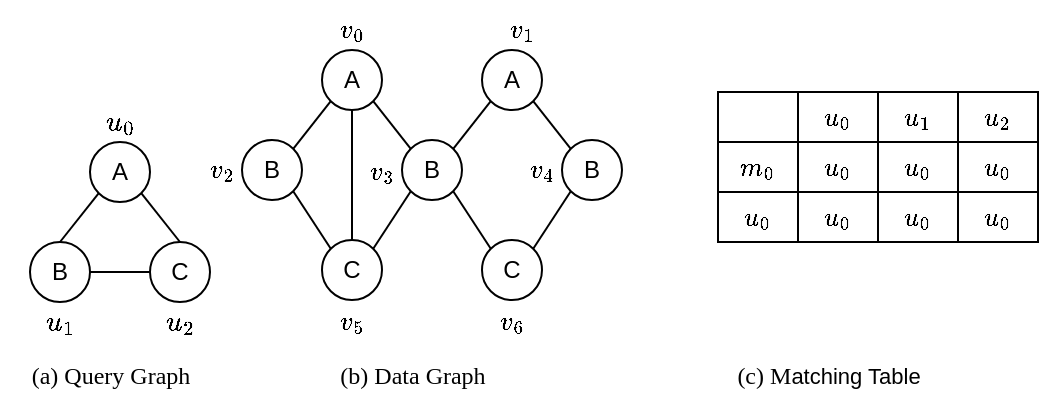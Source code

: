 <mxfile version="22.0.8" type="github">
  <diagram name="第 1 页" id="3ccSsQndsvIlASR2qpMF">
    <mxGraphModel dx="1434" dy="796" grid="1" gridSize="10" guides="1" tooltips="1" connect="1" arrows="1" fold="1" page="1" pageScale="1" pageWidth="1169" pageHeight="1654" math="1" shadow="0">
      <root>
        <mxCell id="0" />
        <mxCell id="1" parent="0" />
        <mxCell id="ZBjMDcbzEfycAEF8BUTq-7" style="rounded=0;orthogonalLoop=1;jettySize=auto;html=1;entryX=0.5;entryY=0;entryDx=0;entryDy=0;endArrow=none;endFill=0;exitX=0;exitY=1;exitDx=0;exitDy=0;" edge="1" parent="1" source="ZBjMDcbzEfycAEF8BUTq-1" target="ZBjMDcbzEfycAEF8BUTq-2">
          <mxGeometry relative="1" as="geometry">
            <mxPoint x="104" y="201" as="sourcePoint" />
          </mxGeometry>
        </mxCell>
        <mxCell id="ZBjMDcbzEfycAEF8BUTq-9" style="edgeStyle=none;shape=connector;rounded=0;orthogonalLoop=1;jettySize=auto;html=1;exitX=1;exitY=1;exitDx=0;exitDy=0;entryX=0.5;entryY=0;entryDx=0;entryDy=0;labelBackgroundColor=default;strokeColor=default;align=center;verticalAlign=middle;fontFamily=Helvetica;fontSize=11;fontColor=default;endArrow=none;endFill=0;" edge="1" parent="1" source="ZBjMDcbzEfycAEF8BUTq-1" target="ZBjMDcbzEfycAEF8BUTq-3">
          <mxGeometry relative="1" as="geometry" />
        </mxCell>
        <mxCell id="ZBjMDcbzEfycAEF8BUTq-1" value="A" style="ellipse;whiteSpace=wrap;html=1;aspect=fixed;" vertex="1" parent="1">
          <mxGeometry x="114" y="171" width="30" height="30" as="geometry" />
        </mxCell>
        <mxCell id="ZBjMDcbzEfycAEF8BUTq-8" style="rounded=0;orthogonalLoop=1;jettySize=auto;html=1;exitX=1;exitY=0.5;exitDx=0;exitDy=0;endArrow=none;endFill=0;" edge="1" parent="1" source="ZBjMDcbzEfycAEF8BUTq-2" target="ZBjMDcbzEfycAEF8BUTq-3">
          <mxGeometry relative="1" as="geometry" />
        </mxCell>
        <mxCell id="ZBjMDcbzEfycAEF8BUTq-2" value="B" style="ellipse;whiteSpace=wrap;html=1;aspect=fixed;" vertex="1" parent="1">
          <mxGeometry x="84" y="221" width="30" height="30" as="geometry" />
        </mxCell>
        <mxCell id="ZBjMDcbzEfycAEF8BUTq-3" value="C" style="ellipse;whiteSpace=wrap;html=1;aspect=fixed;" vertex="1" parent="1">
          <mxGeometry x="144" y="221" width="30" height="30" as="geometry" />
        </mxCell>
        <mxCell id="ZBjMDcbzEfycAEF8BUTq-10" value="&lt;font style=&quot;font-weight: normal; font-size: 12px;&quot;&gt;$$u_0$$&lt;/font&gt;" style="text;html=1;strokeColor=none;fillColor=none;align=center;verticalAlign=middle;whiteSpace=wrap;rounded=0;fontSize=11;fontFamily=Helvetica;fontColor=default;strokeWidth=1;fontStyle=1" vertex="1" parent="1">
          <mxGeometry x="99" y="146" width="60" height="30" as="geometry" />
        </mxCell>
        <mxCell id="ZBjMDcbzEfycAEF8BUTq-11" value="&lt;font style=&quot;font-size: 12px;&quot;&gt;&lt;b style=&quot;font-size: 12px;&quot;&gt;$$u_1$$&lt;/b&gt;&lt;/font&gt;" style="text;html=1;strokeColor=none;fillColor=none;align=center;verticalAlign=middle;whiteSpace=wrap;rounded=0;fontSize=12;fontFamily=Helvetica;fontColor=default;strokeWidth=1;" vertex="1" parent="1">
          <mxGeometry x="69" y="246" width="60" height="30" as="geometry" />
        </mxCell>
        <mxCell id="ZBjMDcbzEfycAEF8BUTq-12" value="&lt;font style=&quot;font-size: 12px;&quot;&gt;&lt;b style=&quot;font-size: 12px;&quot;&gt;$$u_2$$&lt;/b&gt;&lt;/font&gt;" style="text;html=1;strokeColor=none;fillColor=none;align=center;verticalAlign=middle;whiteSpace=wrap;rounded=0;fontSize=12;fontFamily=Helvetica;fontColor=default;strokeWidth=1;" vertex="1" parent="1">
          <mxGeometry x="129" y="246" width="60" height="30" as="geometry" />
        </mxCell>
        <mxCell id="ZBjMDcbzEfycAEF8BUTq-23" style="edgeStyle=none;shape=connector;rounded=0;orthogonalLoop=1;jettySize=auto;html=1;exitX=0;exitY=1;exitDx=0;exitDy=0;entryX=1;entryY=0;entryDx=0;entryDy=0;labelBackgroundColor=default;strokeColor=default;align=center;verticalAlign=middle;fontFamily=Helvetica;fontSize=11;fontColor=default;endArrow=none;endFill=0;" edge="1" parent="1" source="ZBjMDcbzEfycAEF8BUTq-13" target="ZBjMDcbzEfycAEF8BUTq-14">
          <mxGeometry relative="1" as="geometry" />
        </mxCell>
        <mxCell id="ZBjMDcbzEfycAEF8BUTq-26" style="edgeStyle=none;shape=connector;rounded=0;orthogonalLoop=1;jettySize=auto;html=1;exitX=0.5;exitY=1;exitDx=0;exitDy=0;entryX=0.5;entryY=0;entryDx=0;entryDy=0;labelBackgroundColor=default;strokeColor=default;align=center;verticalAlign=middle;fontFamily=Helvetica;fontSize=11;fontColor=default;endArrow=none;endFill=0;" edge="1" parent="1" source="ZBjMDcbzEfycAEF8BUTq-13" target="ZBjMDcbzEfycAEF8BUTq-15">
          <mxGeometry relative="1" as="geometry" />
        </mxCell>
        <mxCell id="ZBjMDcbzEfycAEF8BUTq-27" style="edgeStyle=none;shape=connector;rounded=0;orthogonalLoop=1;jettySize=auto;html=1;exitX=1;exitY=1;exitDx=0;exitDy=0;entryX=0;entryY=0;entryDx=0;entryDy=0;labelBackgroundColor=default;strokeColor=default;align=center;verticalAlign=middle;fontFamily=Helvetica;fontSize=11;fontColor=default;endArrow=none;endFill=0;" edge="1" parent="1" source="ZBjMDcbzEfycAEF8BUTq-13" target="ZBjMDcbzEfycAEF8BUTq-16">
          <mxGeometry relative="1" as="geometry" />
        </mxCell>
        <mxCell id="ZBjMDcbzEfycAEF8BUTq-13" value="A" style="ellipse;whiteSpace=wrap;html=1;aspect=fixed;" vertex="1" parent="1">
          <mxGeometry x="230" y="125" width="30" height="30" as="geometry" />
        </mxCell>
        <mxCell id="ZBjMDcbzEfycAEF8BUTq-25" style="edgeStyle=none;shape=connector;rounded=0;orthogonalLoop=1;jettySize=auto;html=1;exitX=1;exitY=1;exitDx=0;exitDy=0;entryX=0;entryY=0;entryDx=0;entryDy=0;labelBackgroundColor=default;strokeColor=default;align=center;verticalAlign=middle;fontFamily=Helvetica;fontSize=11;fontColor=default;endArrow=none;endFill=0;" edge="1" parent="1" source="ZBjMDcbzEfycAEF8BUTq-14" target="ZBjMDcbzEfycAEF8BUTq-15">
          <mxGeometry relative="1" as="geometry" />
        </mxCell>
        <mxCell id="ZBjMDcbzEfycAEF8BUTq-14" value="B" style="ellipse;whiteSpace=wrap;html=1;aspect=fixed;" vertex="1" parent="1">
          <mxGeometry x="190" y="170" width="30" height="30" as="geometry" />
        </mxCell>
        <mxCell id="ZBjMDcbzEfycAEF8BUTq-15" value="C" style="ellipse;whiteSpace=wrap;html=1;aspect=fixed;" vertex="1" parent="1">
          <mxGeometry x="230" y="220" width="30" height="30" as="geometry" />
        </mxCell>
        <mxCell id="ZBjMDcbzEfycAEF8BUTq-28" style="edgeStyle=none;shape=connector;rounded=0;orthogonalLoop=1;jettySize=auto;html=1;exitX=0;exitY=1;exitDx=0;exitDy=0;entryX=1;entryY=0;entryDx=0;entryDy=0;labelBackgroundColor=default;strokeColor=default;align=center;verticalAlign=middle;fontFamily=Helvetica;fontSize=11;fontColor=default;endArrow=none;endFill=0;" edge="1" parent="1" source="ZBjMDcbzEfycAEF8BUTq-16" target="ZBjMDcbzEfycAEF8BUTq-15">
          <mxGeometry relative="1" as="geometry" />
        </mxCell>
        <mxCell id="ZBjMDcbzEfycAEF8BUTq-33" style="edgeStyle=none;shape=connector;rounded=0;orthogonalLoop=1;jettySize=auto;html=1;exitX=1;exitY=1;exitDx=0;exitDy=0;entryX=0;entryY=0;entryDx=0;entryDy=0;labelBackgroundColor=default;strokeColor=default;align=center;verticalAlign=middle;fontFamily=Helvetica;fontSize=11;fontColor=default;endArrow=none;endFill=0;" edge="1" parent="1" source="ZBjMDcbzEfycAEF8BUTq-16" target="ZBjMDcbzEfycAEF8BUTq-20">
          <mxGeometry relative="1" as="geometry" />
        </mxCell>
        <mxCell id="ZBjMDcbzEfycAEF8BUTq-16" value="B" style="ellipse;whiteSpace=wrap;html=1;aspect=fixed;" vertex="1" parent="1">
          <mxGeometry x="270" y="170" width="30" height="30" as="geometry" />
        </mxCell>
        <mxCell id="ZBjMDcbzEfycAEF8BUTq-30" style="edgeStyle=none;shape=connector;rounded=0;orthogonalLoop=1;jettySize=auto;html=1;exitX=0;exitY=1;exitDx=0;exitDy=0;entryX=1;entryY=0;entryDx=0;entryDy=0;labelBackgroundColor=default;strokeColor=default;align=center;verticalAlign=middle;fontFamily=Helvetica;fontSize=11;fontColor=default;endArrow=none;endFill=0;" edge="1" parent="1" source="ZBjMDcbzEfycAEF8BUTq-18" target="ZBjMDcbzEfycAEF8BUTq-16">
          <mxGeometry relative="1" as="geometry" />
        </mxCell>
        <mxCell id="ZBjMDcbzEfycAEF8BUTq-41" style="edgeStyle=none;shape=connector;rounded=0;orthogonalLoop=1;jettySize=auto;html=1;exitX=1;exitY=1;exitDx=0;exitDy=0;entryX=0;entryY=0;entryDx=0;entryDy=0;labelBackgroundColor=default;strokeColor=default;align=center;verticalAlign=middle;fontFamily=Helvetica;fontSize=11;fontColor=default;endArrow=none;endFill=0;" edge="1" parent="1" source="ZBjMDcbzEfycAEF8BUTq-18" target="ZBjMDcbzEfycAEF8BUTq-38">
          <mxGeometry relative="1" as="geometry" />
        </mxCell>
        <mxCell id="ZBjMDcbzEfycAEF8BUTq-18" value="A" style="ellipse;whiteSpace=wrap;html=1;aspect=fixed;" vertex="1" parent="1">
          <mxGeometry x="310" y="125" width="30" height="30" as="geometry" />
        </mxCell>
        <mxCell id="ZBjMDcbzEfycAEF8BUTq-20" value="C" style="ellipse;whiteSpace=wrap;html=1;aspect=fixed;" vertex="1" parent="1">
          <mxGeometry x="310" y="220" width="30" height="30" as="geometry" />
        </mxCell>
        <mxCell id="ZBjMDcbzEfycAEF8BUTq-42" style="edgeStyle=none;shape=connector;rounded=0;orthogonalLoop=1;jettySize=auto;html=1;exitX=0;exitY=1;exitDx=0;exitDy=0;entryX=1;entryY=0;entryDx=0;entryDy=0;labelBackgroundColor=default;strokeColor=default;align=center;verticalAlign=middle;fontFamily=Helvetica;fontSize=11;fontColor=default;endArrow=none;endFill=0;" edge="1" parent="1" source="ZBjMDcbzEfycAEF8BUTq-38" target="ZBjMDcbzEfycAEF8BUTq-20">
          <mxGeometry relative="1" as="geometry" />
        </mxCell>
        <mxCell id="ZBjMDcbzEfycAEF8BUTq-38" value="B" style="ellipse;whiteSpace=wrap;html=1;aspect=fixed;" vertex="1" parent="1">
          <mxGeometry x="350" y="170" width="30" height="30" as="geometry" />
        </mxCell>
        <mxCell id="ZBjMDcbzEfycAEF8BUTq-120" value="" style="group" vertex="1" connectable="0" parent="1">
          <mxGeometry x="428" y="146" width="160" height="75" as="geometry" />
        </mxCell>
        <mxCell id="ZBjMDcbzEfycAEF8BUTq-108" value="$$u_0$$" style="rounded=0;whiteSpace=wrap;html=1;fontFamily=Helvetica;fontSize=11;fontColor=default;" vertex="1" parent="ZBjMDcbzEfycAEF8BUTq-120">
          <mxGeometry x="40" width="40" height="25" as="geometry" />
        </mxCell>
        <mxCell id="ZBjMDcbzEfycAEF8BUTq-109" value="$$u_1$$" style="rounded=0;whiteSpace=wrap;html=1;fontFamily=Helvetica;fontSize=11;fontColor=default;" vertex="1" parent="ZBjMDcbzEfycAEF8BUTq-120">
          <mxGeometry x="80" width="40" height="25" as="geometry" />
        </mxCell>
        <mxCell id="ZBjMDcbzEfycAEF8BUTq-110" value="$$u_2$$" style="rounded=0;whiteSpace=wrap;html=1;fontFamily=Helvetica;fontSize=11;fontColor=default;" vertex="1" parent="ZBjMDcbzEfycAEF8BUTq-120">
          <mxGeometry x="120" width="40" height="25" as="geometry" />
        </mxCell>
        <mxCell id="ZBjMDcbzEfycAEF8BUTq-111" value="$$m_0$$" style="rounded=0;whiteSpace=wrap;html=1;fontFamily=Helvetica;fontSize=11;fontColor=default;" vertex="1" parent="ZBjMDcbzEfycAEF8BUTq-120">
          <mxGeometry y="25" width="40" height="25" as="geometry" />
        </mxCell>
        <mxCell id="ZBjMDcbzEfycAEF8BUTq-112" value="$$u_0$$" style="rounded=0;whiteSpace=wrap;html=1;fontFamily=Helvetica;fontSize=11;fontColor=default;" vertex="1" parent="ZBjMDcbzEfycAEF8BUTq-120">
          <mxGeometry x="40" y="25" width="40" height="25" as="geometry" />
        </mxCell>
        <mxCell id="ZBjMDcbzEfycAEF8BUTq-113" value="$$u_0$$" style="rounded=0;whiteSpace=wrap;html=1;fontFamily=Helvetica;fontSize=11;fontColor=default;" vertex="1" parent="ZBjMDcbzEfycAEF8BUTq-120">
          <mxGeometry x="80" y="25" width="40" height="25" as="geometry" />
        </mxCell>
        <mxCell id="ZBjMDcbzEfycAEF8BUTq-114" value="$$u_0$$" style="rounded=0;whiteSpace=wrap;html=1;fontFamily=Helvetica;fontSize=11;fontColor=default;" vertex="1" parent="ZBjMDcbzEfycAEF8BUTq-120">
          <mxGeometry x="120" y="25" width="40" height="25" as="geometry" />
        </mxCell>
        <mxCell id="ZBjMDcbzEfycAEF8BUTq-115" value="" style="rounded=0;whiteSpace=wrap;html=1;fontFamily=Helvetica;fontSize=11;fontColor=default;" vertex="1" parent="ZBjMDcbzEfycAEF8BUTq-120">
          <mxGeometry width="40" height="25" as="geometry" />
        </mxCell>
        <mxCell id="ZBjMDcbzEfycAEF8BUTq-116" value="$$u_0$$" style="rounded=0;whiteSpace=wrap;html=1;fontFamily=Helvetica;fontSize=11;fontColor=default;" vertex="1" parent="ZBjMDcbzEfycAEF8BUTq-120">
          <mxGeometry y="50" width="40" height="25" as="geometry" />
        </mxCell>
        <mxCell id="ZBjMDcbzEfycAEF8BUTq-117" value="$$u_0$$" style="rounded=0;whiteSpace=wrap;html=1;fontFamily=Helvetica;fontSize=11;fontColor=default;" vertex="1" parent="ZBjMDcbzEfycAEF8BUTq-120">
          <mxGeometry x="40" y="50" width="40" height="25" as="geometry" />
        </mxCell>
        <mxCell id="ZBjMDcbzEfycAEF8BUTq-118" value="$$u_0$$" style="rounded=0;whiteSpace=wrap;html=1;fontFamily=Helvetica;fontSize=11;fontColor=default;" vertex="1" parent="ZBjMDcbzEfycAEF8BUTq-120">
          <mxGeometry x="80" y="50" width="40" height="25" as="geometry" />
        </mxCell>
        <mxCell id="ZBjMDcbzEfycAEF8BUTq-119" value="$$u_0$$" style="rounded=0;whiteSpace=wrap;html=1;fontFamily=Helvetica;fontSize=11;fontColor=default;" vertex="1" parent="ZBjMDcbzEfycAEF8BUTq-120">
          <mxGeometry x="120" y="50" width="40" height="25" as="geometry" />
        </mxCell>
        <mxCell id="ZBjMDcbzEfycAEF8BUTq-121" value="$$v_0$$" style="text;html=1;strokeColor=none;fillColor=none;align=center;verticalAlign=middle;whiteSpace=wrap;rounded=0;fontSize=11;fontFamily=Helvetica;fontColor=default;" vertex="1" parent="1">
          <mxGeometry x="215" y="100" width="60" height="30" as="geometry" />
        </mxCell>
        <mxCell id="ZBjMDcbzEfycAEF8BUTq-122" value="$$v_1$$" style="text;html=1;strokeColor=none;fillColor=none;align=center;verticalAlign=middle;whiteSpace=wrap;rounded=0;fontSize=11;fontFamily=Helvetica;fontColor=default;" vertex="1" parent="1">
          <mxGeometry x="300" y="100" width="60" height="30" as="geometry" />
        </mxCell>
        <mxCell id="ZBjMDcbzEfycAEF8BUTq-123" value="$$v_2$$" style="text;html=1;strokeColor=none;fillColor=none;align=center;verticalAlign=middle;whiteSpace=wrap;rounded=0;fontSize=11;fontFamily=Helvetica;fontColor=default;" vertex="1" parent="1">
          <mxGeometry x="150" y="170" width="60" height="30" as="geometry" />
        </mxCell>
        <mxCell id="ZBjMDcbzEfycAEF8BUTq-125" value="$$v_3$$" style="text;html=1;strokeColor=none;fillColor=none;align=center;verticalAlign=middle;whiteSpace=wrap;rounded=0;fontSize=11;fontFamily=Helvetica;fontColor=default;" vertex="1" parent="1">
          <mxGeometry x="230" y="171" width="60" height="30" as="geometry" />
        </mxCell>
        <mxCell id="ZBjMDcbzEfycAEF8BUTq-126" value="$$v_4$$" style="text;html=1;strokeColor=none;fillColor=none;align=center;verticalAlign=middle;whiteSpace=wrap;rounded=0;fontSize=11;fontFamily=Helvetica;fontColor=default;" vertex="1" parent="1">
          <mxGeometry x="310" y="170" width="60" height="30" as="geometry" />
        </mxCell>
        <mxCell id="ZBjMDcbzEfycAEF8BUTq-127" value="$$v_5$$" style="text;html=1;strokeColor=none;fillColor=none;align=center;verticalAlign=middle;whiteSpace=wrap;rounded=0;fontSize=11;fontFamily=Helvetica;fontColor=default;" vertex="1" parent="1">
          <mxGeometry x="215" y="246" width="60" height="30" as="geometry" />
        </mxCell>
        <mxCell id="ZBjMDcbzEfycAEF8BUTq-128" value="$$v_6$$" style="text;html=1;strokeColor=none;fillColor=none;align=center;verticalAlign=middle;whiteSpace=wrap;rounded=0;fontSize=11;fontFamily=Helvetica;fontColor=default;" vertex="1" parent="1">
          <mxGeometry x="295" y="246" width="60" height="30" as="geometry" />
        </mxCell>
        <mxCell id="ZBjMDcbzEfycAEF8BUTq-129" value="&lt;font style=&quot;font-size: 12px;&quot; face=&quot;Times New Roman&quot;&gt;(a) Query Graph&lt;/font&gt;" style="text;html=1;strokeColor=none;fillColor=none;align=center;verticalAlign=middle;whiteSpace=wrap;rounded=0;fontSize=11;fontFamily=Helvetica;fontColor=default;" vertex="1" parent="1">
          <mxGeometry x="69" y="276" width="111" height="24" as="geometry" />
        </mxCell>
        <mxCell id="ZBjMDcbzEfycAEF8BUTq-130" value="&lt;font style=&quot;font-size: 12px;&quot; face=&quot;Times New Roman&quot;&gt;(b) Data Graph&lt;/font&gt;" style="text;html=1;strokeColor=none;fillColor=none;align=center;verticalAlign=middle;whiteSpace=wrap;rounded=0;fontSize=11;fontFamily=Helvetica;fontColor=default;" vertex="1" parent="1">
          <mxGeometry x="220" y="276" width="111" height="24" as="geometry" />
        </mxCell>
        <mxCell id="ZBjMDcbzEfycAEF8BUTq-131" value="&lt;font style=&quot;font-size: 12px;&quot; face=&quot;Times New Roman&quot;&gt;(c) M&lt;/font&gt;atching Table" style="text;html=1;strokeColor=none;fillColor=none;align=center;verticalAlign=middle;whiteSpace=wrap;rounded=0;fontSize=11;fontFamily=Helvetica;fontColor=default;" vertex="1" parent="1">
          <mxGeometry x="428" y="276" width="111" height="24" as="geometry" />
        </mxCell>
      </root>
    </mxGraphModel>
  </diagram>
</mxfile>
